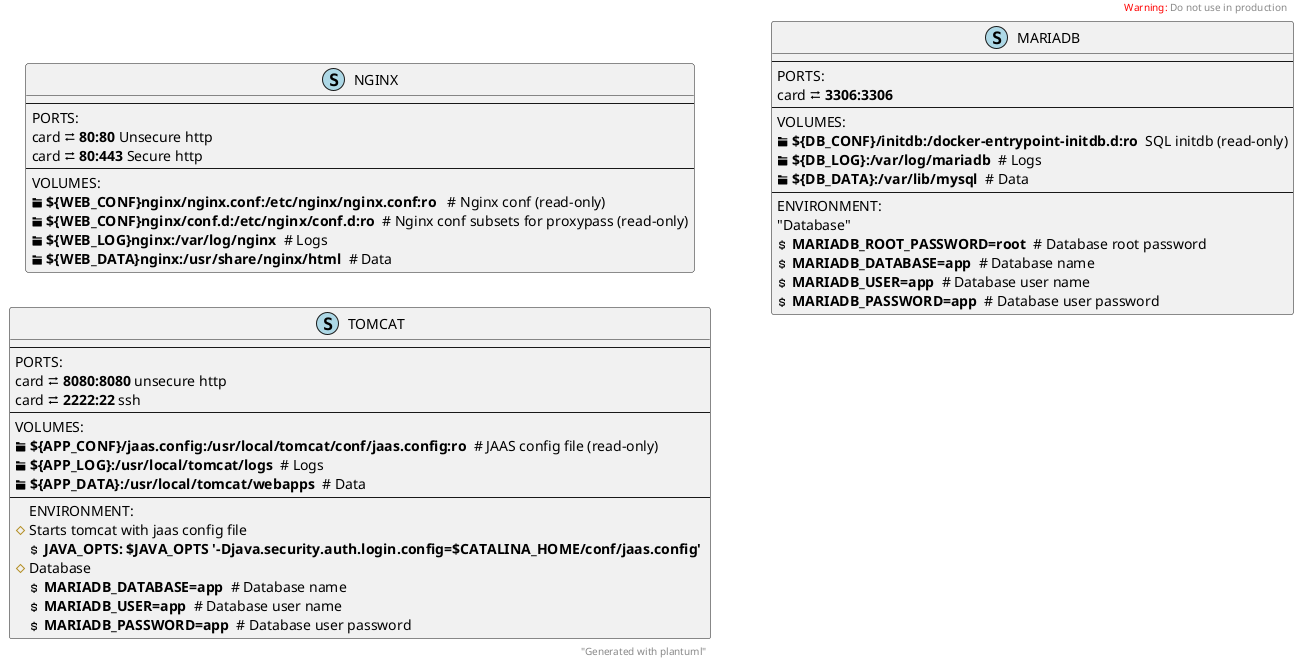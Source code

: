 @startuml

left to right direction

header 
<font color=red>Warning:</font> Do not use in production
endheader

footer
"Generated with plantuml"
endfooter

' !define engine(x)

!define service(x) entity x << (S, LightBlue) >>
!define port(x) card <b><color:#000000><&transfer></color> x</b>
!define vol(x) <b><color:#000000><&folder></color> x </b>
!define env(x) <b><color:#000000><&dollar></color> x </b>


service( NGINX ) {
    ' build:
    '   context: ${WEB_BUILD}
    ' container_name: ${PROJECT}-${WEB}
    ' restart: unless-stopped
    ' depends_on:
    '   - app
    ' links:
    '   - app
--
PORTS:
  port( "80:80" ) Unsecure http
  port( "80:443" ) Secure http
--
VOLUMES:
  vol( "${WEB_CONF}nginx/nginx.conf:/etc/nginx/nginx.conf:ro" )  # Nginx conf (read-only)
  vol( "${WEB_CONF}nginx/conf.d:/etc/nginx/conf.d:ro" ) # Nginx conf subsets for proxypass (read-only)
  vol( "${WEB_LOG}nginx:/var/log/nginx" ) # Logs
  vol( "${WEB_DATA}nginx:/usr/share/nginx/html" ) # Data
}
service( TOMCAT ) {
    ' build:
    '   context: ${APP_BUILD}
    ' container_name: ${PROJECT}-${APP}
    ' restart: unless-stopped
    ' depends_on:
    '   - db
    ' links:
    '   - db
--
PORTS:
  port( "8080:8080" ) unsecure http
  port( "2222:22" ) ssh
--
VOLUMES:
  vol( "${APP_CONF}/jaas.config:/usr/local/tomcat/conf/jaas.config:ro" ) # JAAS config file (read-only)
  vol( "${APP_LOG}:/usr/local/tomcat/logs" ) # Logs
  vol( "${APP_DATA}:/usr/local/tomcat/webapps" ) # Data
--
ENVIRONMENT:
# Starts tomcat with jaas config file
  env( "JAVA_OPTS: $JAVA_OPTS '-Djava.security.auth.login.config=$CATALINA_HOME/conf/jaas.config'" )
# Database
  env( "MARIADB_DATABASE=app") # Database name
  env( "MARIADB_USER=app") # Database user name
  env( "MARIADB_PASSWORD=app") # Database user password
}
service( MARIADB ) {
    ' build:
    '   context: ${DB_BUILD}
    ' container_name: ${PROJECT}-${DB}
    ' restart: unless-stopped
--
PORTS:
  port( "3306:3306" )
--
VOLUMES:
  vol( "${DB_CONF}/initdb:/docker-entrypoint-initdb.d:ro" ) SQL initdb (read-only)
  vol( "${DB_LOG}:/var/log/mariadb" ) # Logs
  vol( "${DB_DATA}:/var/lib/mysql" ) # Data
--
ENVIRONMENT:
"Database"
  env( "MARIADB_ROOT_PASSWORD=root") # Database root password
  env( "MARIADB_DATABASE=app") # Database name
  env( "MARIADB_USER=app") # Database user name
  env( "MARIADB_PASSWORD=app") # Database user password
}

@enduml